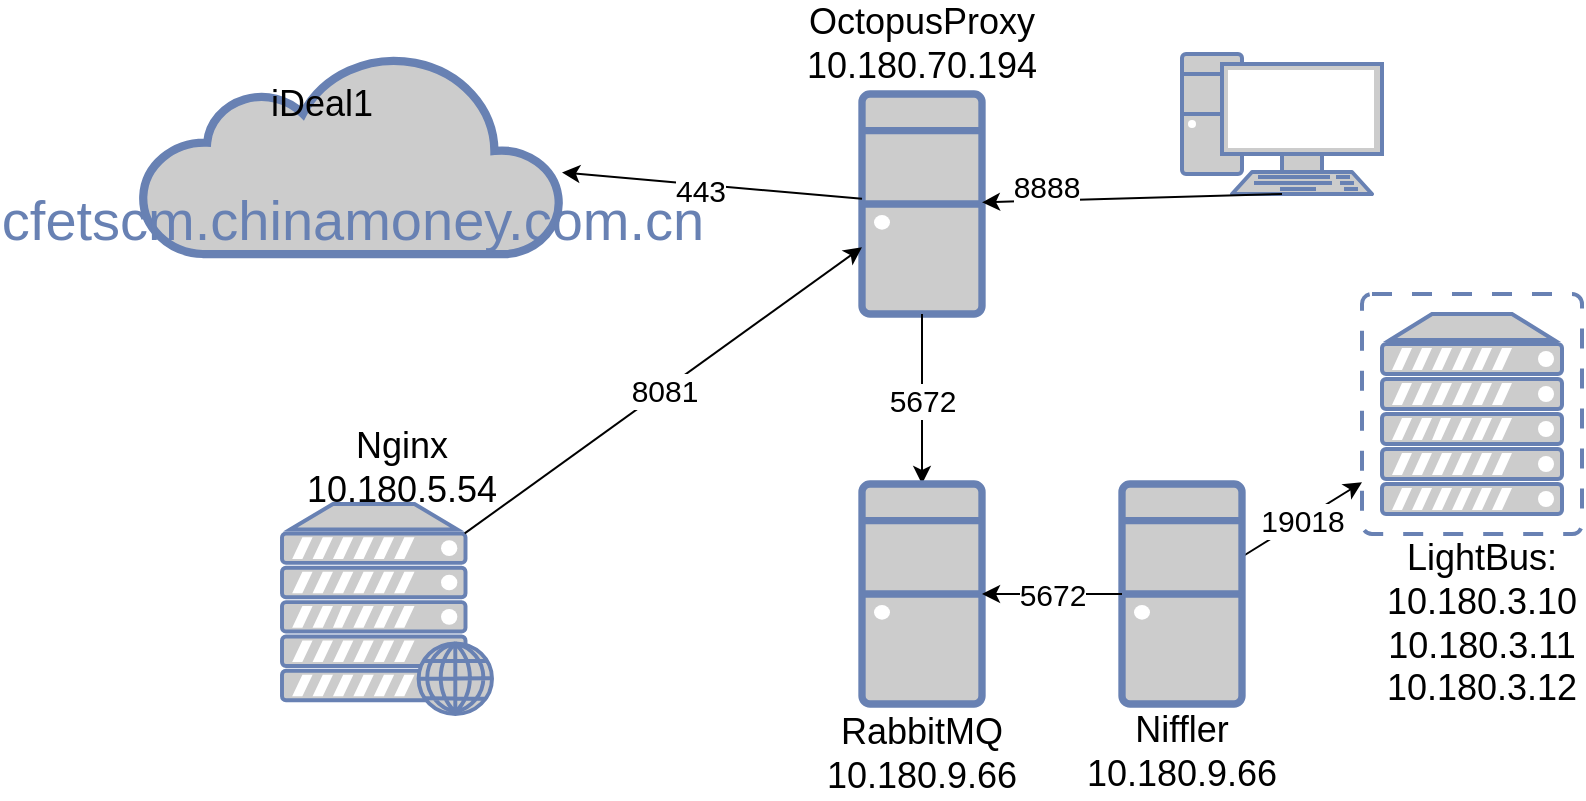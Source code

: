 <mxfile version="24.5.3" type="github">
  <diagram name="Page-1" id="bfe91b75-5d2c-26a0-9c1d-138518896778">
    <mxGraphModel dx="-306" dy="563" grid="1" gridSize="10" guides="1" tooltips="1" connect="1" arrows="1" fold="1" page="1" pageScale="1" pageWidth="1100" pageHeight="850" background="none" math="0" shadow="0">
      <root>
        <mxCell id="0" />
        <mxCell id="1" parent="0" />
        <mxCell id="7c3789c024ecab99-53" value="&lt;br&gt;&lt;br&gt;cfetscm.chinamoney.com.cn" style="html=1;fillColor=#CCCCCC;strokeColor=#6881B3;gradientColor=none;gradientDirection=north;strokeWidth=2;shape=mxgraph.networks.cloud;fontColor=#6881B3;rounded=0;shadow=0;comic=0;align=center;fontSize=28;" parent="1" vertex="1">
          <mxGeometry x="1190" y="70" width="210" height="100" as="geometry" />
        </mxCell>
        <mxCell id="whfoqkn_9i-befn-fi_O-2" value="" style="fontColor=#0066CC;verticalAlign=top;verticalLabelPosition=bottom;labelPosition=center;align=center;html=1;outlineConnect=0;fillColor=#CCCCCC;strokeColor=#6881B3;gradientColor=none;gradientDirection=north;strokeWidth=2;shape=mxgraph.networks.desktop_pc;" parent="1" vertex="1">
          <mxGeometry x="1550" y="90" width="60" height="110" as="geometry" />
        </mxCell>
        <mxCell id="whfoqkn_9i-befn-fi_O-4" value="" style="fontColor=#0066CC;verticalAlign=top;verticalLabelPosition=bottom;labelPosition=center;align=center;html=1;outlineConnect=0;fillColor=#CCCCCC;strokeColor=#6881B3;gradientColor=none;gradientDirection=north;strokeWidth=2;shape=mxgraph.networks.pc;" parent="1" vertex="1">
          <mxGeometry x="1710" y="70" width="100" height="70" as="geometry" />
        </mxCell>
        <mxCell id="whfoqkn_9i-befn-fi_O-6" value="" style="fontColor=#0066CC;verticalAlign=top;verticalLabelPosition=bottom;labelPosition=center;align=center;html=1;outlineConnect=0;fillColor=#CCCCCC;strokeColor=#6881B3;gradientColor=none;gradientDirection=north;strokeWidth=2;shape=mxgraph.networks.virtual_server;" parent="1" vertex="1">
          <mxGeometry x="1800" y="190" width="110" height="120" as="geometry" />
        </mxCell>
        <mxCell id="whfoqkn_9i-befn-fi_O-13" value="&lt;font style=&quot;font-size: 18px;&quot;&gt;iDeal1&lt;br&gt;&lt;/font&gt;" style="text;strokeColor=none;align=center;fillColor=none;html=1;verticalAlign=middle;whiteSpace=wrap;rounded=0;" parent="1" vertex="1">
          <mxGeometry x="1250" y="80" width="60" height="30" as="geometry" />
        </mxCell>
        <mxCell id="whfoqkn_9i-befn-fi_O-26" value="&lt;font style=&quot;font-size: 15px;&quot;&gt;443&lt;/font&gt;" style="endArrow=classic;html=1;rounded=0;fontSize=15;fontColor=#000000;" parent="1" source="whfoqkn_9i-befn-fi_O-2" target="7c3789c024ecab99-53" edge="1">
          <mxGeometry x="0.096" y="3" width="50" height="50" relative="1" as="geometry">
            <mxPoint x="1700" y="652" as="sourcePoint" />
            <mxPoint x="1330" y="100" as="targetPoint" />
            <mxPoint x="1" as="offset" />
          </mxGeometry>
        </mxCell>
        <mxCell id="whfoqkn_9i-befn-fi_O-28" value="" style="fontColor=#0066CC;verticalAlign=top;verticalLabelPosition=bottom;labelPosition=center;align=center;html=1;outlineConnect=0;fillColor=#CCCCCC;strokeColor=#6881B3;gradientColor=none;gradientDirection=north;strokeWidth=2;shape=mxgraph.networks.web_server;" parent="1" vertex="1">
          <mxGeometry x="1260" y="295" width="105" height="105" as="geometry" />
        </mxCell>
        <mxCell id="whfoqkn_9i-befn-fi_O-29" value="&lt;font style=&quot;font-size: 18px;&quot;&gt;LightBus:&lt;br&gt;10.180.3.10&lt;br&gt;10.180.3.11&lt;br&gt;10.180.3.12&lt;br&gt;&lt;/font&gt;" style="text;strokeColor=none;align=center;fillColor=none;html=1;verticalAlign=middle;whiteSpace=wrap;rounded=0;" parent="1" vertex="1">
          <mxGeometry x="1830" y="340" width="60" height="30" as="geometry" />
        </mxCell>
        <mxCell id="whfoqkn_9i-befn-fi_O-33" value="&lt;font style=&quot;font-size: 15px;&quot;&gt;8081&lt;/font&gt;" style="endArrow=classic;html=1;rounded=0;exitX=0.87;exitY=0.14;exitDx=0;exitDy=0;exitPerimeter=0;fontColor=#000000;strokeColor=default;" parent="1" source="whfoqkn_9i-befn-fi_O-28" target="whfoqkn_9i-befn-fi_O-2" edge="1">
          <mxGeometry x="-0.001" width="50" height="50" relative="1" as="geometry">
            <mxPoint x="1680" y="560" as="sourcePoint" />
            <mxPoint x="1730" y="510" as="targetPoint" />
            <mxPoint as="offset" />
          </mxGeometry>
        </mxCell>
        <mxCell id="whfoqkn_9i-befn-fi_O-34" value="&lt;font style=&quot;font-size: 18px;&quot;&gt;Nginx&lt;br&gt;10.180.5.54&lt;br&gt;&lt;/font&gt;" style="text;strokeColor=none;align=center;fillColor=none;html=1;verticalAlign=middle;whiteSpace=wrap;rounded=0;" parent="1" vertex="1">
          <mxGeometry x="1290" y="262" width="60" height="30" as="geometry" />
        </mxCell>
        <mxCell id="whfoqkn_9i-befn-fi_O-38" value="19018" style="endArrow=classic;html=1;rounded=0;fontSize=15;fontColor=#000000;" parent="1" source="Fl9-pP0uoyXQJRSZpY1j-2" target="whfoqkn_9i-befn-fi_O-6" edge="1">
          <mxGeometry x="-0.006" width="50" height="50" relative="1" as="geometry">
            <mxPoint x="1660" y="550" as="sourcePoint" />
            <mxPoint x="1710" y="500" as="targetPoint" />
            <mxPoint as="offset" />
          </mxGeometry>
        </mxCell>
        <mxCell id="Fl9-pP0uoyXQJRSZpY1j-2" value="" style="fontColor=#0066CC;verticalAlign=top;verticalLabelPosition=bottom;labelPosition=center;align=center;html=1;outlineConnect=0;fillColor=#CCCCCC;strokeColor=#6881B3;gradientColor=none;gradientDirection=north;strokeWidth=2;shape=mxgraph.networks.desktop_pc;" parent="1" vertex="1">
          <mxGeometry x="1680" y="285" width="60" height="110" as="geometry" />
        </mxCell>
        <mxCell id="Fl9-pP0uoyXQJRSZpY1j-4" value="&lt;font style=&quot;font-size: 15px;&quot;&gt;5672&lt;/font&gt;" style="endArrow=classic;html=1;rounded=0;exitX=0.5;exitY=1;exitDx=0;exitDy=0;exitPerimeter=0;entryX=0.5;entryY=0;entryDx=0;entryDy=0;entryPerimeter=0;" parent="1" source="whfoqkn_9i-befn-fi_O-2" target="sEMiFYocABWy61oQH2CV-1" edge="1">
          <mxGeometry width="50" height="50" relative="1" as="geometry">
            <mxPoint x="1510" y="440" as="sourcePoint" />
            <mxPoint x="1580" y="380" as="targetPoint" />
          </mxGeometry>
        </mxCell>
        <mxCell id="Fl9-pP0uoyXQJRSZpY1j-6" value="" style="endArrow=classic;html=1;rounded=0;exitX=0.5;exitY=1;exitDx=0;exitDy=0;exitPerimeter=0;" parent="1" source="whfoqkn_9i-befn-fi_O-4" target="whfoqkn_9i-befn-fi_O-2" edge="1">
          <mxGeometry width="50" height="50" relative="1" as="geometry">
            <mxPoint x="1440" y="430" as="sourcePoint" />
            <mxPoint x="1420" y="180" as="targetPoint" />
          </mxGeometry>
        </mxCell>
        <mxCell id="Fl9-pP0uoyXQJRSZpY1j-7" value="&lt;font style=&quot;font-size: 15px;&quot;&gt;8888&lt;/font&gt;" style="edgeLabel;html=1;align=center;verticalAlign=middle;resizable=0;points=[];fontColor=#000000;" parent="Fl9-pP0uoyXQJRSZpY1j-6" vertex="1" connectable="0">
          <mxGeometry x="0.33" y="-1" relative="1" as="geometry">
            <mxPoint x="-18" y="-6" as="offset" />
          </mxGeometry>
        </mxCell>
        <mxCell id="Fl9-pP0uoyXQJRSZpY1j-11" value="&lt;font style=&quot;font-size: 18px;&quot;&gt;RabbitMQ&lt;br&gt;10.180.9.66&lt;/font&gt;" style="text;strokeColor=none;align=center;fillColor=none;html=1;verticalAlign=middle;whiteSpace=wrap;rounded=0;" parent="1" vertex="1">
          <mxGeometry x="1550" y="405" width="60" height="29" as="geometry" />
        </mxCell>
        <mxCell id="Fl9-pP0uoyXQJRSZpY1j-12" value="&lt;font style=&quot;font-size: 18px;&quot;&gt;OctopusProxy&lt;br&gt;10.180.70.194&lt;/font&gt;" style="text;strokeColor=none;align=center;fillColor=none;html=1;verticalAlign=middle;whiteSpace=wrap;rounded=0;" parent="1" vertex="1">
          <mxGeometry x="1550" y="50" width="60" height="30" as="geometry" />
        </mxCell>
        <mxCell id="sEMiFYocABWy61oQH2CV-1" value="" style="fontColor=#0066CC;verticalAlign=top;verticalLabelPosition=bottom;labelPosition=center;align=center;html=1;outlineConnect=0;fillColor=#CCCCCC;strokeColor=#6881B3;gradientColor=none;gradientDirection=north;strokeWidth=2;shape=mxgraph.networks.desktop_pc;" vertex="1" parent="1">
          <mxGeometry x="1550" y="285" width="60" height="110" as="geometry" />
        </mxCell>
        <mxCell id="sEMiFYocABWy61oQH2CV-2" value="&lt;font style=&quot;font-size: 18px;&quot;&gt;Niffler&lt;br&gt;10.180.9.66&lt;/font&gt;" style="text;strokeColor=none;align=center;fillColor=none;html=1;verticalAlign=middle;whiteSpace=wrap;rounded=0;" vertex="1" parent="1">
          <mxGeometry x="1680" y="404" width="60" height="30" as="geometry" />
        </mxCell>
        <mxCell id="sEMiFYocABWy61oQH2CV-5" value="&lt;font style=&quot;font-size: 15px;&quot;&gt;5672&lt;/font&gt;" style="endArrow=classic;html=1;rounded=0;exitX=0;exitY=0.5;exitDx=0;exitDy=0;exitPerimeter=0;entryX=1;entryY=0.5;entryDx=0;entryDy=0;entryPerimeter=0;" edge="1" parent="1" source="Fl9-pP0uoyXQJRSZpY1j-2" target="sEMiFYocABWy61oQH2CV-1">
          <mxGeometry width="50" height="50" relative="1" as="geometry">
            <mxPoint x="1480" y="292" as="sourcePoint" />
            <mxPoint x="1520" y="395" as="targetPoint" />
          </mxGeometry>
        </mxCell>
        <mxCell id="sEMiFYocABWy61oQH2CV-10" style="edgeStyle=orthogonalEdgeStyle;rounded=0;orthogonalLoop=1;jettySize=auto;html=1;exitX=0.5;exitY=1;exitDx=0;exitDy=0;" edge="1" parent="1" source="Fl9-pP0uoyXQJRSZpY1j-11" target="Fl9-pP0uoyXQJRSZpY1j-11">
          <mxGeometry relative="1" as="geometry" />
        </mxCell>
      </root>
    </mxGraphModel>
  </diagram>
</mxfile>
